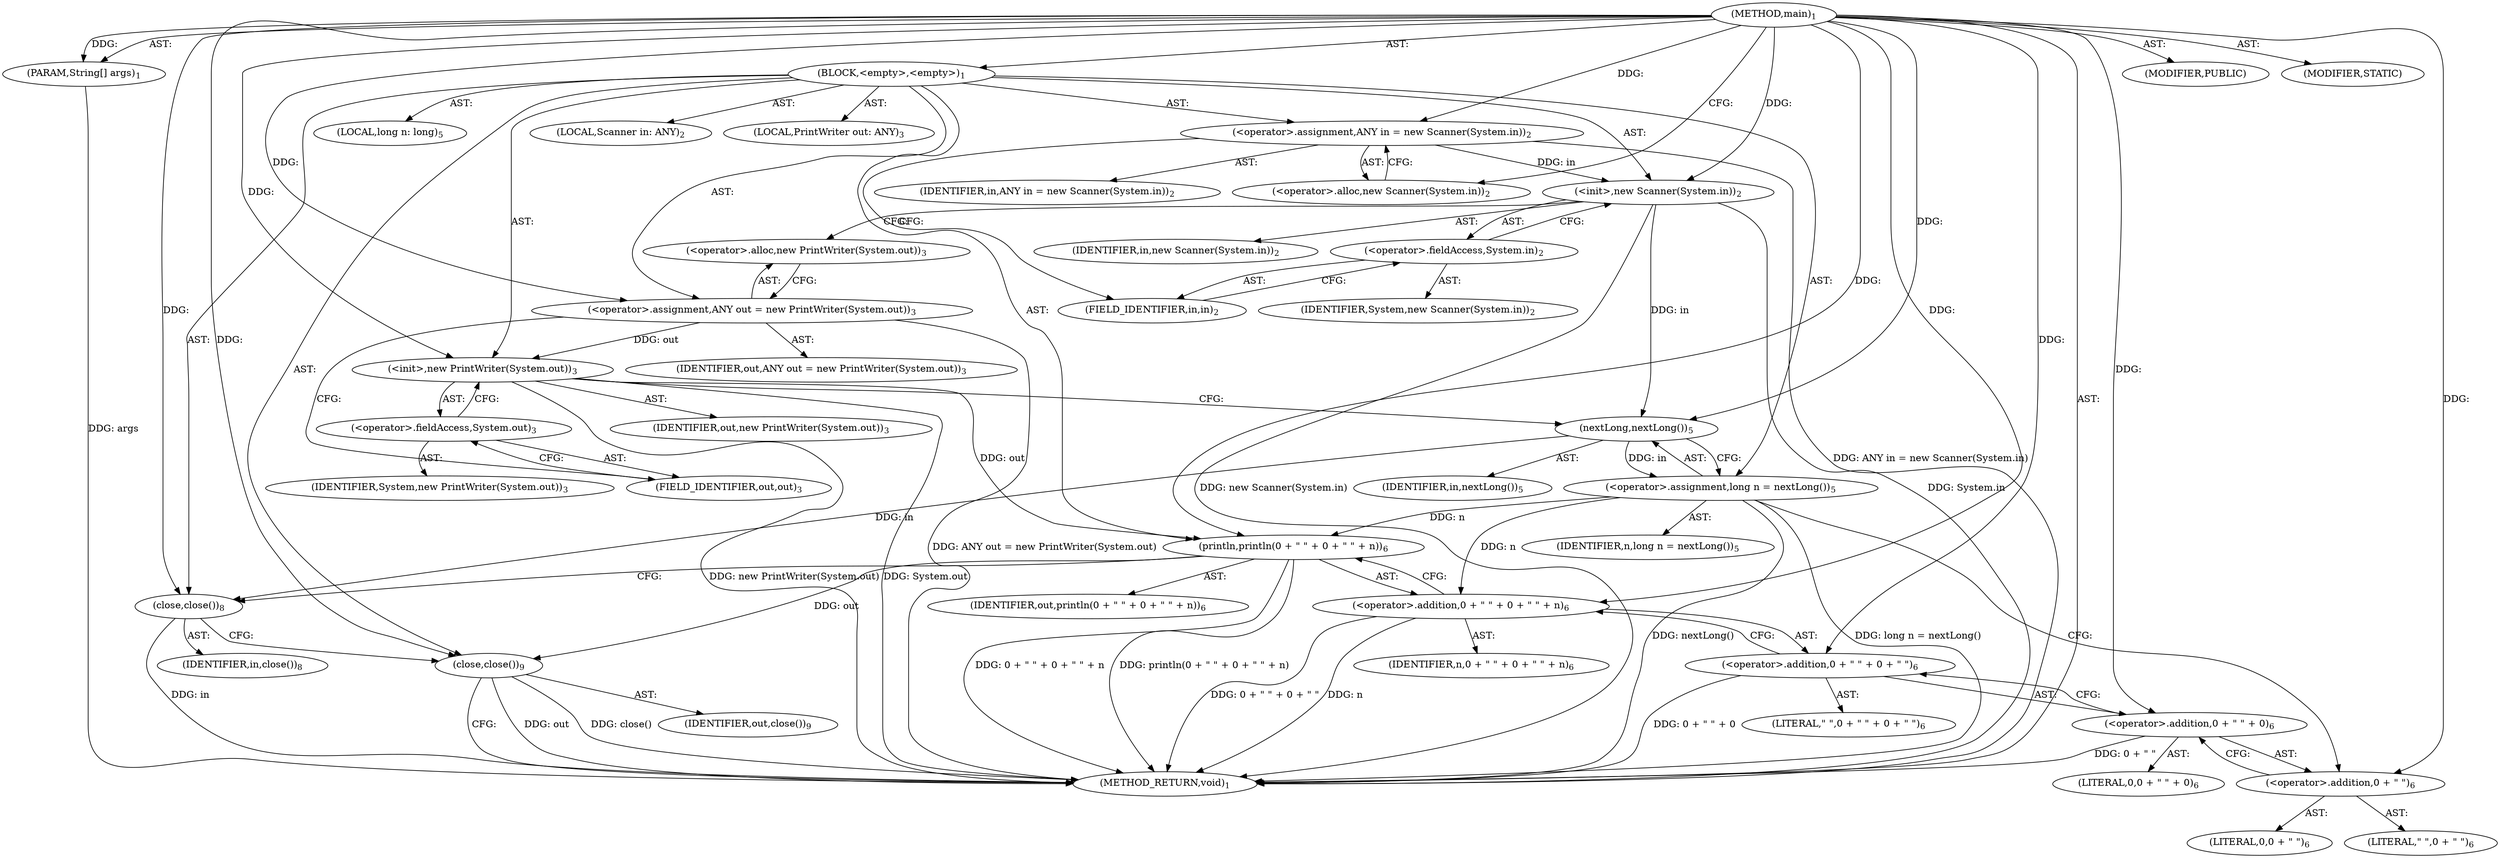 digraph "main" {  
"21" [label = <(METHOD,main)<SUB>1</SUB>> ]
"22" [label = <(PARAM,String[] args)<SUB>1</SUB>> ]
"23" [label = <(BLOCK,&lt;empty&gt;,&lt;empty&gt;)<SUB>1</SUB>> ]
"4" [label = <(LOCAL,Scanner in: ANY)<SUB>2</SUB>> ]
"24" [label = <(&lt;operator&gt;.assignment,ANY in = new Scanner(System.in))<SUB>2</SUB>> ]
"25" [label = <(IDENTIFIER,in,ANY in = new Scanner(System.in))<SUB>2</SUB>> ]
"26" [label = <(&lt;operator&gt;.alloc,new Scanner(System.in))<SUB>2</SUB>> ]
"27" [label = <(&lt;init&gt;,new Scanner(System.in))<SUB>2</SUB>> ]
"3" [label = <(IDENTIFIER,in,new Scanner(System.in))<SUB>2</SUB>> ]
"28" [label = <(&lt;operator&gt;.fieldAccess,System.in)<SUB>2</SUB>> ]
"29" [label = <(IDENTIFIER,System,new Scanner(System.in))<SUB>2</SUB>> ]
"30" [label = <(FIELD_IDENTIFIER,in,in)<SUB>2</SUB>> ]
"6" [label = <(LOCAL,PrintWriter out: ANY)<SUB>3</SUB>> ]
"31" [label = <(&lt;operator&gt;.assignment,ANY out = new PrintWriter(System.out))<SUB>3</SUB>> ]
"32" [label = <(IDENTIFIER,out,ANY out = new PrintWriter(System.out))<SUB>3</SUB>> ]
"33" [label = <(&lt;operator&gt;.alloc,new PrintWriter(System.out))<SUB>3</SUB>> ]
"34" [label = <(&lt;init&gt;,new PrintWriter(System.out))<SUB>3</SUB>> ]
"5" [label = <(IDENTIFIER,out,new PrintWriter(System.out))<SUB>3</SUB>> ]
"35" [label = <(&lt;operator&gt;.fieldAccess,System.out)<SUB>3</SUB>> ]
"36" [label = <(IDENTIFIER,System,new PrintWriter(System.out))<SUB>3</SUB>> ]
"37" [label = <(FIELD_IDENTIFIER,out,out)<SUB>3</SUB>> ]
"38" [label = <(LOCAL,long n: long)<SUB>5</SUB>> ]
"39" [label = <(&lt;operator&gt;.assignment,long n = nextLong())<SUB>5</SUB>> ]
"40" [label = <(IDENTIFIER,n,long n = nextLong())<SUB>5</SUB>> ]
"41" [label = <(nextLong,nextLong())<SUB>5</SUB>> ]
"42" [label = <(IDENTIFIER,in,nextLong())<SUB>5</SUB>> ]
"43" [label = <(println,println(0 + &quot; &quot; + 0 + &quot; &quot; + n))<SUB>6</SUB>> ]
"44" [label = <(IDENTIFIER,out,println(0 + &quot; &quot; + 0 + &quot; &quot; + n))<SUB>6</SUB>> ]
"45" [label = <(&lt;operator&gt;.addition,0 + &quot; &quot; + 0 + &quot; &quot; + n)<SUB>6</SUB>> ]
"46" [label = <(&lt;operator&gt;.addition,0 + &quot; &quot; + 0 + &quot; &quot;)<SUB>6</SUB>> ]
"47" [label = <(&lt;operator&gt;.addition,0 + &quot; &quot; + 0)<SUB>6</SUB>> ]
"48" [label = <(&lt;operator&gt;.addition,0 + &quot; &quot;)<SUB>6</SUB>> ]
"49" [label = <(LITERAL,0,0 + &quot; &quot;)<SUB>6</SUB>> ]
"50" [label = <(LITERAL,&quot; &quot;,0 + &quot; &quot;)<SUB>6</SUB>> ]
"51" [label = <(LITERAL,0,0 + &quot; &quot; + 0)<SUB>6</SUB>> ]
"52" [label = <(LITERAL,&quot; &quot;,0 + &quot; &quot; + 0 + &quot; &quot;)<SUB>6</SUB>> ]
"53" [label = <(IDENTIFIER,n,0 + &quot; &quot; + 0 + &quot; &quot; + n)<SUB>6</SUB>> ]
"54" [label = <(close,close())<SUB>8</SUB>> ]
"55" [label = <(IDENTIFIER,in,close())<SUB>8</SUB>> ]
"56" [label = <(close,close())<SUB>9</SUB>> ]
"57" [label = <(IDENTIFIER,out,close())<SUB>9</SUB>> ]
"58" [label = <(MODIFIER,PUBLIC)> ]
"59" [label = <(MODIFIER,STATIC)> ]
"60" [label = <(METHOD_RETURN,void)<SUB>1</SUB>> ]
  "21" -> "22"  [ label = "AST: "] 
  "21" -> "23"  [ label = "AST: "] 
  "21" -> "58"  [ label = "AST: "] 
  "21" -> "59"  [ label = "AST: "] 
  "21" -> "60"  [ label = "AST: "] 
  "23" -> "4"  [ label = "AST: "] 
  "23" -> "24"  [ label = "AST: "] 
  "23" -> "27"  [ label = "AST: "] 
  "23" -> "6"  [ label = "AST: "] 
  "23" -> "31"  [ label = "AST: "] 
  "23" -> "34"  [ label = "AST: "] 
  "23" -> "38"  [ label = "AST: "] 
  "23" -> "39"  [ label = "AST: "] 
  "23" -> "43"  [ label = "AST: "] 
  "23" -> "54"  [ label = "AST: "] 
  "23" -> "56"  [ label = "AST: "] 
  "24" -> "25"  [ label = "AST: "] 
  "24" -> "26"  [ label = "AST: "] 
  "27" -> "3"  [ label = "AST: "] 
  "27" -> "28"  [ label = "AST: "] 
  "28" -> "29"  [ label = "AST: "] 
  "28" -> "30"  [ label = "AST: "] 
  "31" -> "32"  [ label = "AST: "] 
  "31" -> "33"  [ label = "AST: "] 
  "34" -> "5"  [ label = "AST: "] 
  "34" -> "35"  [ label = "AST: "] 
  "35" -> "36"  [ label = "AST: "] 
  "35" -> "37"  [ label = "AST: "] 
  "39" -> "40"  [ label = "AST: "] 
  "39" -> "41"  [ label = "AST: "] 
  "41" -> "42"  [ label = "AST: "] 
  "43" -> "44"  [ label = "AST: "] 
  "43" -> "45"  [ label = "AST: "] 
  "45" -> "46"  [ label = "AST: "] 
  "45" -> "53"  [ label = "AST: "] 
  "46" -> "47"  [ label = "AST: "] 
  "46" -> "52"  [ label = "AST: "] 
  "47" -> "48"  [ label = "AST: "] 
  "47" -> "51"  [ label = "AST: "] 
  "48" -> "49"  [ label = "AST: "] 
  "48" -> "50"  [ label = "AST: "] 
  "54" -> "55"  [ label = "AST: "] 
  "56" -> "57"  [ label = "AST: "] 
  "24" -> "30"  [ label = "CFG: "] 
  "27" -> "33"  [ label = "CFG: "] 
  "31" -> "37"  [ label = "CFG: "] 
  "34" -> "41"  [ label = "CFG: "] 
  "39" -> "48"  [ label = "CFG: "] 
  "43" -> "54"  [ label = "CFG: "] 
  "54" -> "56"  [ label = "CFG: "] 
  "56" -> "60"  [ label = "CFG: "] 
  "26" -> "24"  [ label = "CFG: "] 
  "28" -> "27"  [ label = "CFG: "] 
  "33" -> "31"  [ label = "CFG: "] 
  "35" -> "34"  [ label = "CFG: "] 
  "41" -> "39"  [ label = "CFG: "] 
  "45" -> "43"  [ label = "CFG: "] 
  "30" -> "28"  [ label = "CFG: "] 
  "37" -> "35"  [ label = "CFG: "] 
  "46" -> "45"  [ label = "CFG: "] 
  "47" -> "46"  [ label = "CFG: "] 
  "48" -> "47"  [ label = "CFG: "] 
  "21" -> "26"  [ label = "CFG: "] 
  "22" -> "60"  [ label = "DDG: args"] 
  "24" -> "60"  [ label = "DDG: ANY in = new Scanner(System.in)"] 
  "27" -> "60"  [ label = "DDG: System.in"] 
  "27" -> "60"  [ label = "DDG: new Scanner(System.in)"] 
  "31" -> "60"  [ label = "DDG: ANY out = new PrintWriter(System.out)"] 
  "34" -> "60"  [ label = "DDG: System.out"] 
  "34" -> "60"  [ label = "DDG: new PrintWriter(System.out)"] 
  "39" -> "60"  [ label = "DDG: nextLong()"] 
  "39" -> "60"  [ label = "DDG: long n = nextLong()"] 
  "47" -> "60"  [ label = "DDG: 0 + &quot; &quot;"] 
  "46" -> "60"  [ label = "DDG: 0 + &quot; &quot; + 0"] 
  "45" -> "60"  [ label = "DDG: 0 + &quot; &quot; + 0 + &quot; &quot;"] 
  "45" -> "60"  [ label = "DDG: n"] 
  "43" -> "60"  [ label = "DDG: 0 + &quot; &quot; + 0 + &quot; &quot; + n"] 
  "43" -> "60"  [ label = "DDG: println(0 + &quot; &quot; + 0 + &quot; &quot; + n)"] 
  "54" -> "60"  [ label = "DDG: in"] 
  "56" -> "60"  [ label = "DDG: out"] 
  "56" -> "60"  [ label = "DDG: close()"] 
  "21" -> "22"  [ label = "DDG: "] 
  "21" -> "24"  [ label = "DDG: "] 
  "21" -> "31"  [ label = "DDG: "] 
  "41" -> "39"  [ label = "DDG: in"] 
  "24" -> "27"  [ label = "DDG: in"] 
  "21" -> "27"  [ label = "DDG: "] 
  "31" -> "34"  [ label = "DDG: out"] 
  "21" -> "34"  [ label = "DDG: "] 
  "34" -> "43"  [ label = "DDG: out"] 
  "21" -> "43"  [ label = "DDG: "] 
  "39" -> "43"  [ label = "DDG: n"] 
  "41" -> "54"  [ label = "DDG: in"] 
  "21" -> "54"  [ label = "DDG: "] 
  "43" -> "56"  [ label = "DDG: out"] 
  "21" -> "56"  [ label = "DDG: "] 
  "27" -> "41"  [ label = "DDG: in"] 
  "21" -> "41"  [ label = "DDG: "] 
  "21" -> "45"  [ label = "DDG: "] 
  "39" -> "45"  [ label = "DDG: n"] 
  "21" -> "46"  [ label = "DDG: "] 
  "21" -> "47"  [ label = "DDG: "] 
  "21" -> "48"  [ label = "DDG: "] 
}

